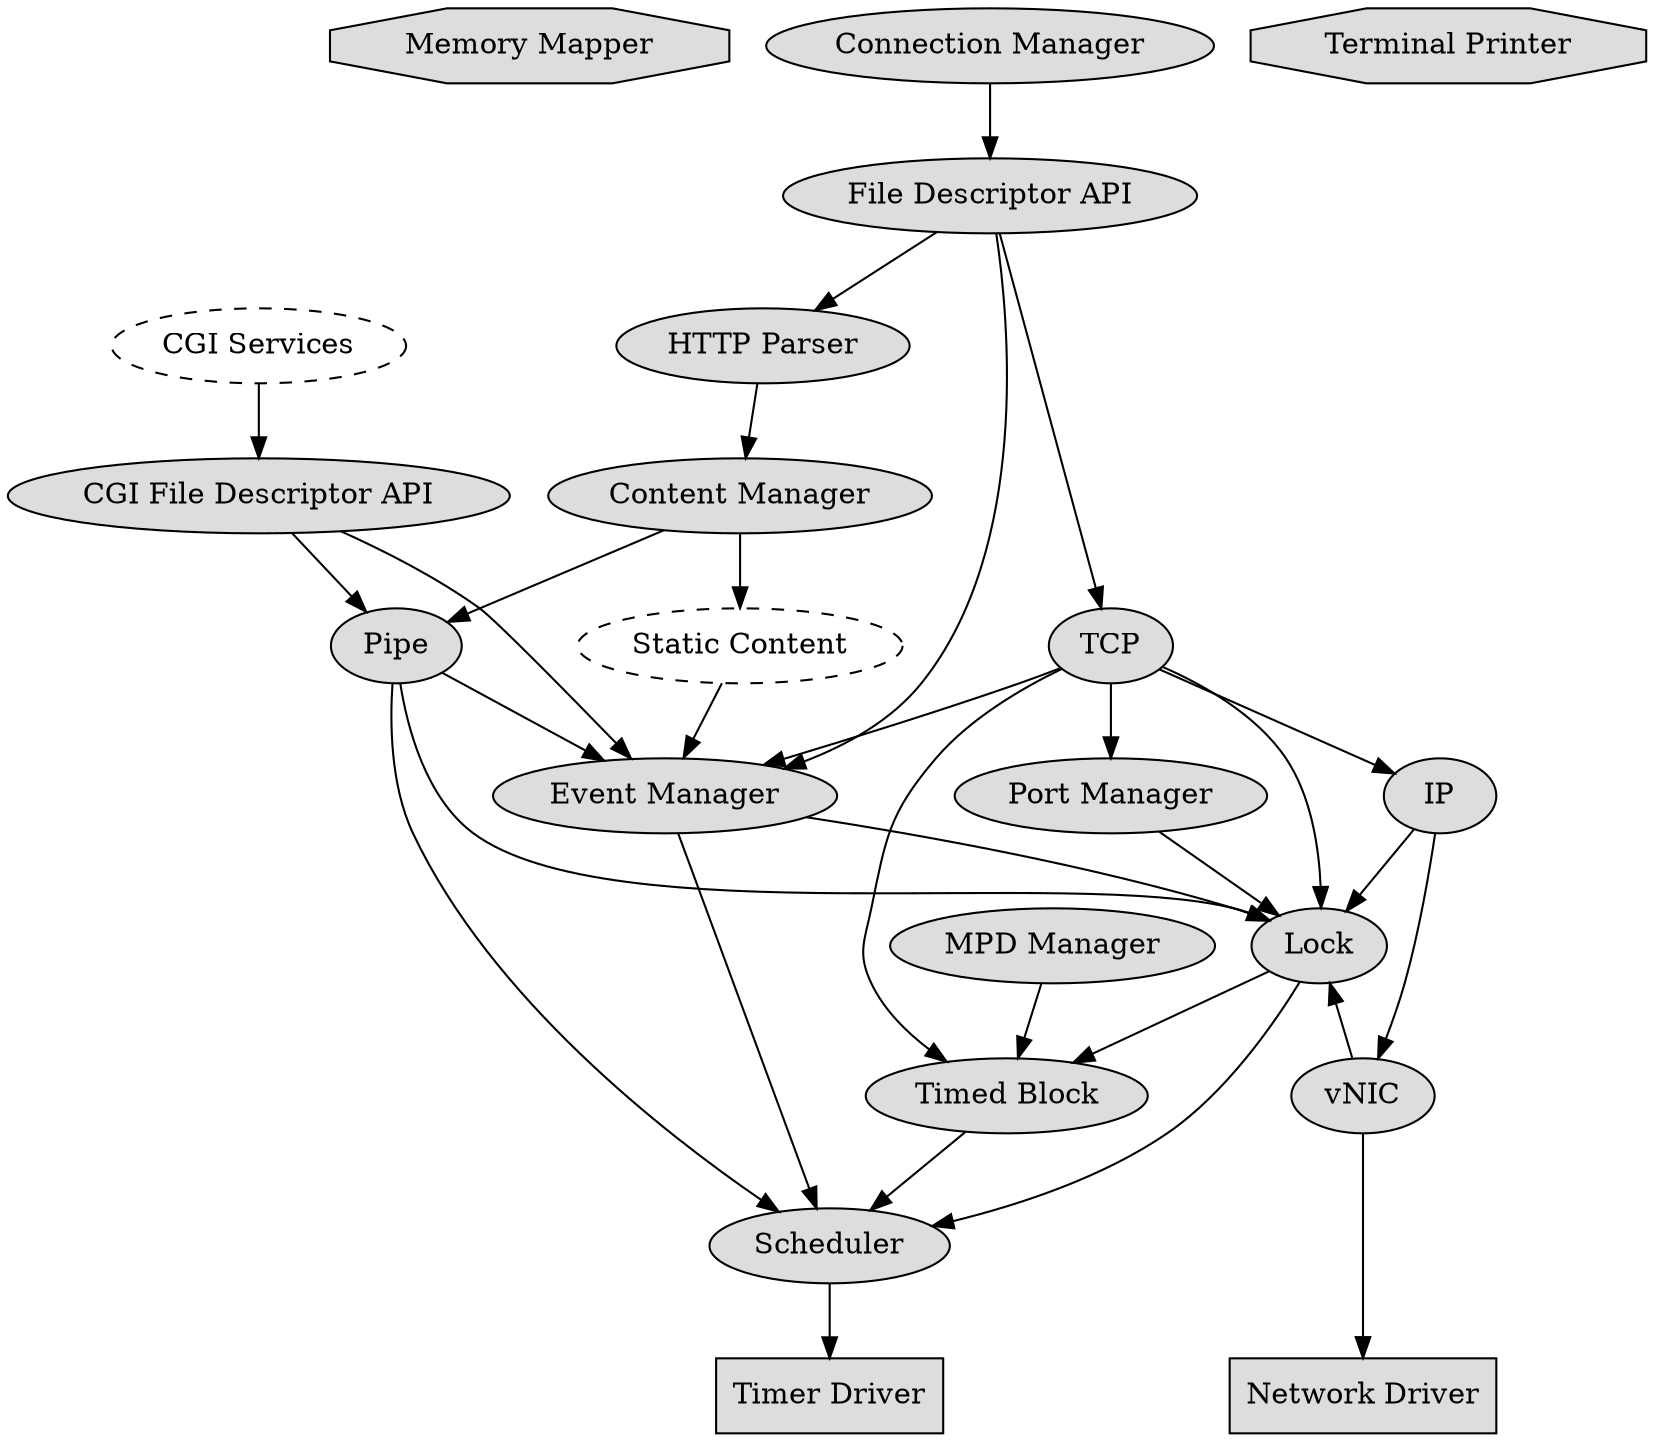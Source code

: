 digraph web_server {
	overlap=false;
//	overlap=scale;
	splines=true;
//	rankdir=BT;

	"Memory Mapper" [shape=octagon,fillcolor="#dddddd",style=filled];
	{
		rank=same;

		"Network Driver" [shape=box,fillcolor="#dddddd",style=filled];
		"Timer Driver" [shape=box,fillcolor="#dddddd",style=filled];
	};
		"Terminal Printer" [shape=octagon,fillcolor="#dddddd",style=filled];
//	{
//		rank=same;
		"Connection Manager" [fillcolor="#dddddd",style=filled];
		"File Descriptor API" [fillcolor="#dddddd",style=filled];
//	};

//	"UDP" [fillcolor="#dddddd",style=filled];
	"TCP" [fillcolor="#dddddd",style=filled];

	"HTTP Parser" [fillcolor="#dddddd",style=filled];
	"CGI Services" [fillcolor="#dddddd",style=dashed];
	"CGI File Descriptor API" [fillcolor="#dddddd",style=filled];	
	"Content Manager" [fillcolor="#dddddd",style=filled];
	"Pipe" [fillcolor="#dddddd",style=filled];
	"Static Content" [style=dashed,fillcolor="#dddddd"];
//	"Plugins" [fillcolor="#dddddd",style=filled];
	"Scheduler" [fillcolor="#dddddd",style=filled];
	{
		rank=same;
		"IP" [fillcolor="#dddddd",style=filled];
		"Port Manager" [fillcolor="#dddddd",style=filled];
		"Event Manager" [fillcolor="#dddddd",style=filled];
	} 
	{
		rank=same;
		"MPD Manager" [fillcolor="#dddddd",style=filled];
		"Lock" [fillcolor="#dddddd",style=filled];
	}
	{
		rank=same;
		"Timed Block" [fillcolor="#dddddd",style=filled];
		"vNIC" [fillcolor="#dddddd",style=filled];
	}

	// Edges
	"Connection Manager" -> "File Descriptor API";
	"File Descriptor API" -> "TCP";
//	"File Descriptor API" -> "UDP";
	"File Descriptor API" -> "Event Manager";
	"HTTP Parser" -> "Content Manager";
//	"Content Manager" -> "Plugins";
	"Content Manager" -> "Static Content";
	"Static Content" -> "Event Manager";
	"Content Manager" -> "Pipe";
	"CGI Services" -> "CGI File Descriptor API";
	"CGI File Descriptor API" -> "Event Manager";
	"CGI File Descriptor API" -> "Pipe";
	"Pipe" -> "Event Manager";
	"Pipe" -> "Scheduler";
	"Pipe" -> "Lock";
//	"UDP" -> "IP";
	"TCP" -> "IP";
	"TCP" -> "Timed Block";
//	"UDP" -> "Event Manager";
	"TCP" -> "Event Manager";
//	"UDP" -> "Port Manager";
	"TCP" -> "Port Manager";
	"Port Manager" -> "Lock";
//	"Port Manager" -> "Net Demultiplexer";
	"Event Manager" -> "Scheduler";
	"Event Manager" -> "Lock";
	"Lock" -> "Timed Block";
	"Lock" -> "Scheduler";
	"Timed Block" -> "Scheduler";
//	"UDP" -> "Lock";
	"TCP" -> "Lock";
	"IP" -> "Lock";
//	"File Descriptor API" -> "Lock";
//	"IP" -> "Net Demultiplexer";
	"IP" -> "vNIC";
//	"IP" -> "Network Driver";
	"vNIC" -> "Network Driver";
	"vNIC" -> "Lock";
	"Scheduler" -> "Timer Driver";
	"File Descriptor API" -> "HTTP Parser";

	"MPD Manager" -> "Timed Block";	
}
